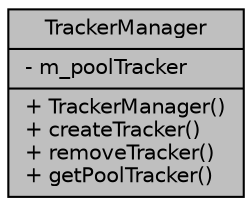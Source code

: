 digraph "TrackerManager"
{
 // LATEX_PDF_SIZE
  edge [fontname="Helvetica",fontsize="10",labelfontname="Helvetica",labelfontsize="10"];
  node [fontname="Helvetica",fontsize="10",shape=record];
  Node1 [label="{TrackerManager\n|- m_poolTracker\l|+ TrackerManager()\l+ createTracker()\l+ removeTracker()\l+ getPoolTracker()\l}",height=0.2,width=0.4,color="black", fillcolor="grey75", style="filled", fontcolor="black",tooltip="Manager for all types of tracker."];
}
